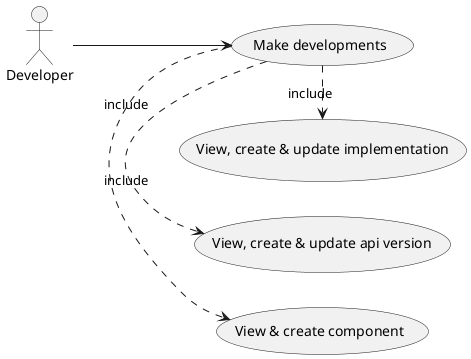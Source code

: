 @startuml
'default
left to right direction


:developer: as "Developer"

(development) as "Make developments"
(componentFeature) as "View & create component"
(apiVersionFeature) as "View, create & update api version"
(implementationFeature) as "View, create & update implementation"


(development) .> (componentFeature) : include
(development) .> (apiVersionFeature) : include
(development) .> (implementationFeature) : include

developer --> (development)

@enduml
